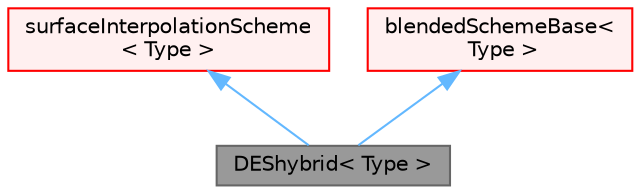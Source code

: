 digraph "DEShybrid&lt; Type &gt;"
{
 // LATEX_PDF_SIZE
  bgcolor="transparent";
  edge [fontname=Helvetica,fontsize=10,labelfontname=Helvetica,labelfontsize=10];
  node [fontname=Helvetica,fontsize=10,shape=box,height=0.2,width=0.4];
  Node1 [id="Node000001",label="DEShybrid\< Type \>",height=0.2,width=0.4,color="gray40", fillcolor="grey60", style="filled", fontcolor="black",tooltip="Improved hybrid convection scheme of Travin et al. for hybrid RAS/LES calculations with enhanced Grey..."];
  Node2 -> Node1 [id="edge1_Node000001_Node000002",dir="back",color="steelblue1",style="solid",tooltip=" "];
  Node2 [id="Node000002",label="surfaceInterpolationScheme\l\< Type \>",height=0.2,width=0.4,color="red", fillcolor="#FFF0F0", style="filled",URL="$classFoam_1_1surfaceInterpolationScheme.html",tooltip="Abstract base class for surface interpolation schemes."];
  Node4 -> Node1 [id="edge2_Node000001_Node000004",dir="back",color="steelblue1",style="solid",tooltip=" "];
  Node4 [id="Node000004",label="blendedSchemeBase\<\l Type \>",height=0.2,width=0.4,color="red", fillcolor="#FFF0F0", style="filled",URL="$classFoam_1_1blendedSchemeBase.html",tooltip="Base class for blended schemes to provide access to the blending factor surface field."];
}
